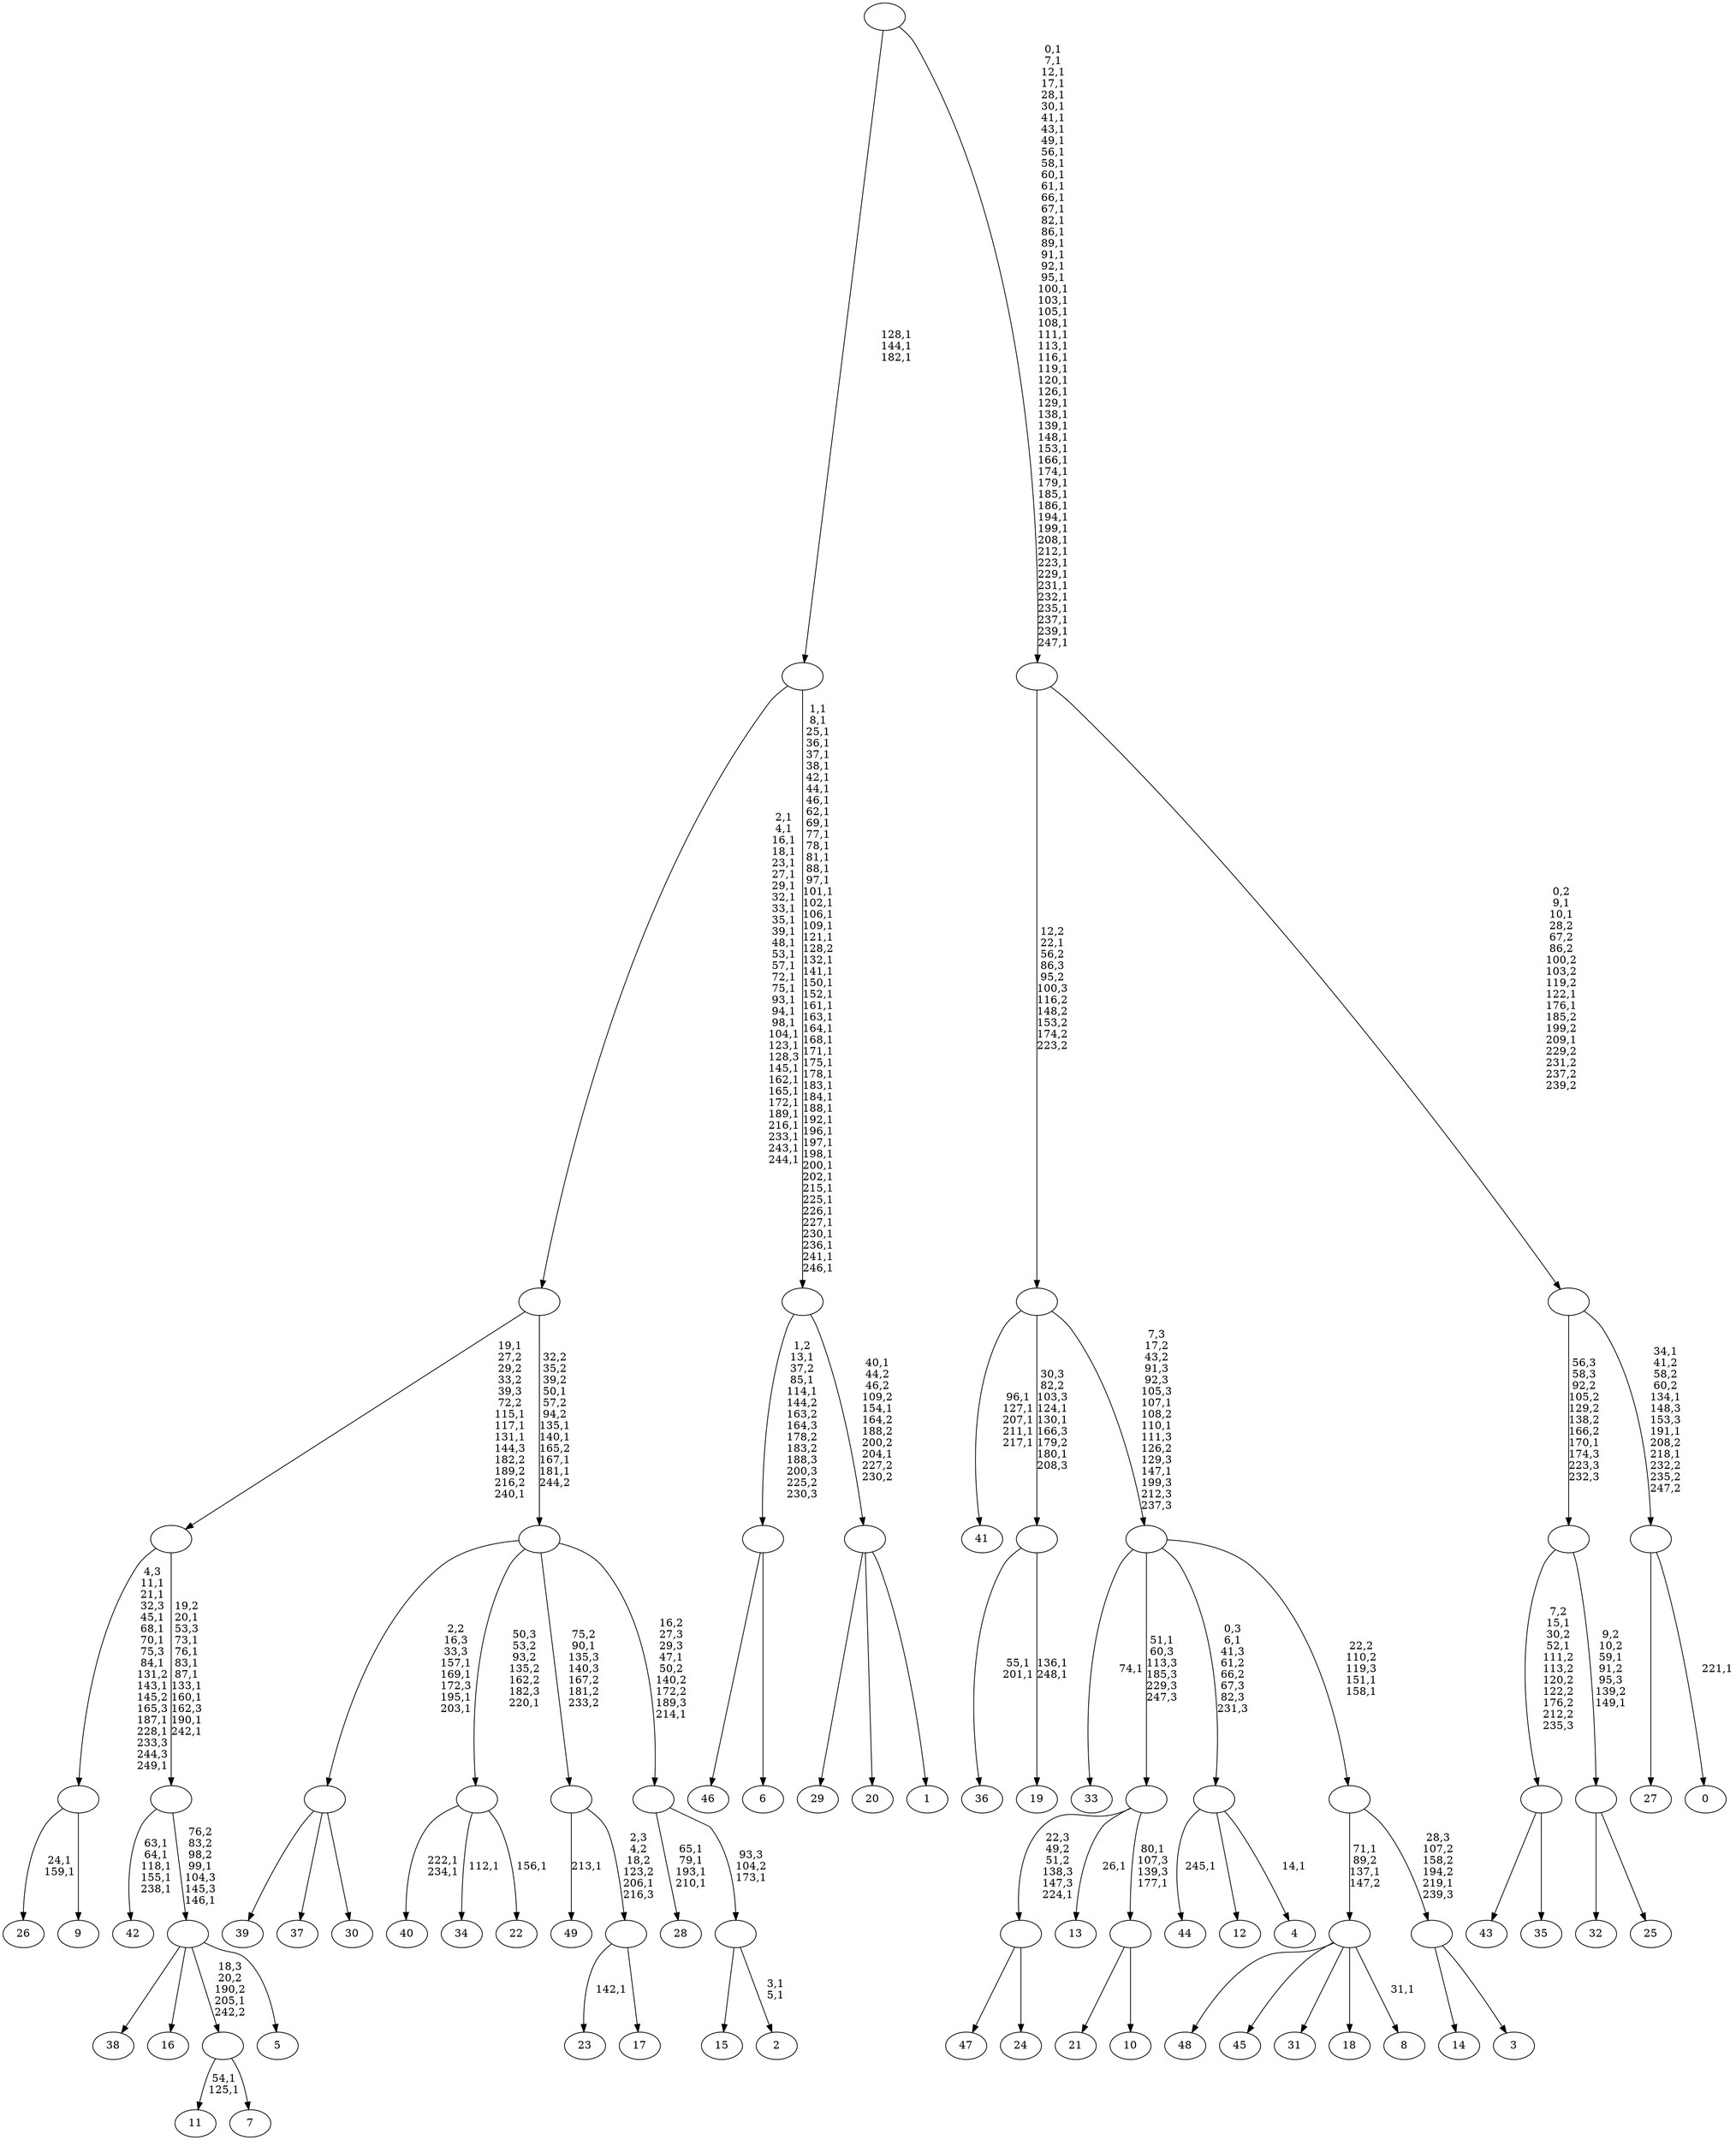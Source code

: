 digraph T {
	300 [label="49"]
	298 [label="48"]
	297 [label="47"]
	296 [label="46"]
	295 [label="45"]
	294 [label="44"]
	292 [label="43"]
	291 [label="42"]
	285 [label="41"]
	279 [label="40"]
	276 [label="39"]
	275 [label="38"]
	274 [label="37"]
	273 [label="36"]
	270 [label="35"]
	269 [label=""]
	267 [label="34"]
	265 [label="33"]
	263 [label="32"]
	262 [label="31"]
	261 [label="30"]
	260 [label=""]
	256 [label="29"]
	255 [label="28"]
	250 [label="27"]
	249 [label="26"]
	246 [label="25"]
	245 [label=""]
	243 [label=""]
	242 [label="24"]
	241 [label=""]
	240 [label="23"]
	238 [label="22"]
	236 [label=""]
	235 [label="21"]
	234 [label="20"]
	233 [label="19"]
	230 [label=""]
	227 [label="18"]
	226 [label="17"]
	225 [label=""]
	224 [label=""]
	223 [label="16"]
	222 [label="15"]
	221 [label="14"]
	220 [label="13"]
	218 [label="12"]
	217 [label="11"]
	214 [label="10"]
	213 [label=""]
	211 [label=""]
	210 [label="9"]
	209 [label=""]
	199 [label="8"]
	197 [label=""]
	195 [label="7"]
	194 [label=""]
	193 [label="6"]
	192 [label=""]
	189 [label="5"]
	188 [label=""]
	186 [label=""]
	177 [label=""]
	172 [label="4"]
	170 [label=""]
	169 [label="3"]
	168 [label=""]
	167 [label=""]
	165 [label=""]
	162 [label=""]
	161 [label="2"]
	158 [label=""]
	157 [label=""]
	155 [label=""]
	150 [label=""]
	120 [label="1"]
	119 [label=""]
	116 [label=""]
	67 [label=""]
	64 [label="0"]
	62 [label=""]
	58 [label=""]
	53 [label=""]
	0 [label=""]
	269 -> 292 [label=""]
	269 -> 270 [label=""]
	260 -> 276 [label=""]
	260 -> 274 [label=""]
	260 -> 261 [label=""]
	245 -> 263 [label=""]
	245 -> 246 [label=""]
	243 -> 245 [label="9,2\n10,2\n59,1\n91,2\n95,3\n139,2\n149,1"]
	243 -> 269 [label="7,2\n15,1\n30,2\n52,1\n111,2\n113,2\n120,2\n122,2\n176,2\n212,2\n235,3"]
	241 -> 297 [label=""]
	241 -> 242 [label=""]
	236 -> 238 [label="156,1"]
	236 -> 267 [label="112,1"]
	236 -> 279 [label="222,1\n234,1"]
	230 -> 233 [label="136,1\n248,1"]
	230 -> 273 [label="55,1\n201,1"]
	225 -> 240 [label="142,1"]
	225 -> 226 [label=""]
	224 -> 300 [label="213,1"]
	224 -> 225 [label="2,3\n4,2\n18,2\n123,2\n206,1\n216,3"]
	213 -> 235 [label=""]
	213 -> 214 [label=""]
	211 -> 213 [label="80,1\n107,3\n139,3\n177,1"]
	211 -> 220 [label="26,1"]
	211 -> 241 [label="22,3\n49,2\n51,2\n138,3\n147,3\n224,1"]
	209 -> 249 [label="24,1\n159,1"]
	209 -> 210 [label=""]
	197 -> 199 [label="31,1"]
	197 -> 298 [label=""]
	197 -> 295 [label=""]
	197 -> 262 [label=""]
	197 -> 227 [label=""]
	194 -> 217 [label="54,1\n125,1"]
	194 -> 195 [label=""]
	192 -> 296 [label=""]
	192 -> 193 [label=""]
	188 -> 275 [label=""]
	188 -> 223 [label=""]
	188 -> 194 [label="18,3\n20,2\n190,2\n205,1\n242,2"]
	188 -> 189 [label=""]
	186 -> 188 [label="76,2\n83,2\n98,2\n99,1\n104,3\n145,3\n146,1"]
	186 -> 291 [label="63,1\n64,1\n118,1\n155,1\n238,1"]
	177 -> 186 [label="19,2\n20,1\n53,3\n73,1\n76,1\n83,1\n87,1\n133,1\n160,1\n162,3\n190,1\n242,1"]
	177 -> 209 [label="4,3\n11,1\n21,1\n32,3\n45,1\n68,1\n70,1\n75,3\n84,1\n131,2\n143,1\n145,2\n165,3\n187,1\n228,1\n233,3\n244,3\n249,1"]
	170 -> 172 [label="14,1"]
	170 -> 294 [label="245,1"]
	170 -> 218 [label=""]
	168 -> 221 [label=""]
	168 -> 169 [label=""]
	167 -> 197 [label="71,1\n89,2\n137,1\n147,2"]
	167 -> 168 [label="28,3\n107,2\n158,2\n194,2\n219,1\n239,3"]
	165 -> 167 [label="22,2\n110,2\n119,3\n151,1\n158,1"]
	165 -> 265 [label="74,1"]
	165 -> 211 [label="51,1\n60,3\n113,3\n185,3\n229,3\n247,3"]
	165 -> 170 [label="0,3\n6,1\n41,3\n61,2\n66,2\n67,3\n82,3\n231,3"]
	162 -> 165 [label="7,3\n17,2\n43,2\n91,3\n92,3\n105,3\n107,1\n108,2\n110,1\n111,3\n126,2\n129,3\n147,1\n199,3\n212,3\n237,3"]
	162 -> 230 [label="30,3\n82,2\n103,3\n124,1\n130,1\n166,3\n179,2\n180,1\n208,3"]
	162 -> 285 [label="96,1\n127,1\n207,1\n211,1\n217,1"]
	158 -> 161 [label="3,1\n5,1"]
	158 -> 222 [label=""]
	157 -> 255 [label="65,1\n79,1\n193,1\n210,1"]
	157 -> 158 [label="93,3\n104,2\n173,1"]
	155 -> 157 [label="16,2\n27,3\n29,3\n47,1\n50,2\n140,2\n172,2\n189,3\n214,1"]
	155 -> 260 [label="2,2\n16,3\n33,3\n157,1\n169,1\n172,3\n195,1\n203,1"]
	155 -> 236 [label="50,3\n53,2\n93,2\n135,2\n162,2\n182,3\n220,1"]
	155 -> 224 [label="75,2\n90,1\n135,3\n140,3\n167,2\n181,2\n233,2"]
	150 -> 155 [label="32,2\n35,2\n39,2\n50,1\n57,2\n94,2\n135,1\n140,1\n165,2\n167,1\n181,1\n244,2"]
	150 -> 177 [label="19,1\n27,2\n29,2\n33,2\n39,3\n72,2\n115,1\n117,1\n131,1\n144,3\n182,2\n189,2\n216,2\n240,1"]
	119 -> 256 [label=""]
	119 -> 234 [label=""]
	119 -> 120 [label=""]
	116 -> 119 [label="40,1\n44,2\n46,2\n109,2\n154,1\n164,2\n188,2\n200,2\n204,1\n227,2\n230,2"]
	116 -> 192 [label="1,2\n13,1\n37,2\n85,1\n114,1\n144,2\n163,2\n164,3\n178,2\n183,2\n188,3\n200,3\n225,2\n230,3"]
	67 -> 116 [label="1,1\n8,1\n25,1\n36,1\n37,1\n38,1\n42,1\n44,1\n46,1\n62,1\n69,1\n77,1\n78,1\n81,1\n88,1\n97,1\n101,1\n102,1\n106,1\n109,1\n121,1\n128,2\n132,1\n141,1\n150,1\n152,1\n161,1\n163,1\n164,1\n168,1\n171,1\n175,1\n178,1\n183,1\n184,1\n188,1\n192,1\n196,1\n197,1\n198,1\n200,1\n202,1\n215,1\n225,1\n226,1\n227,1\n230,1\n236,1\n241,1\n246,1"]
	67 -> 150 [label="2,1\n4,1\n16,1\n18,1\n23,1\n27,1\n29,1\n32,1\n33,1\n35,1\n39,1\n48,1\n53,1\n57,1\n72,1\n75,1\n93,1\n94,1\n98,1\n104,1\n123,1\n128,3\n145,1\n162,1\n165,1\n172,1\n189,1\n216,1\n233,1\n243,1\n244,1"]
	62 -> 64 [label="221,1"]
	62 -> 250 [label=""]
	58 -> 62 [label="34,1\n41,2\n58,2\n60,2\n134,1\n148,3\n153,3\n191,1\n208,2\n218,1\n232,2\n235,2\n247,2"]
	58 -> 243 [label="56,3\n58,3\n92,2\n105,2\n129,2\n138,2\n166,2\n170,1\n174,3\n223,3\n232,3"]
	53 -> 58 [label="0,2\n9,1\n10,1\n28,2\n67,2\n86,2\n100,2\n103,2\n119,2\n122,1\n176,1\n185,2\n199,2\n209,1\n229,2\n231,2\n237,2\n239,2"]
	53 -> 162 [label="12,2\n22,1\n56,2\n86,3\n95,2\n100,3\n116,2\n148,2\n153,2\n174,2\n223,2"]
	0 -> 53 [label="0,1\n7,1\n12,1\n17,1\n28,1\n30,1\n41,1\n43,1\n49,1\n56,1\n58,1\n60,1\n61,1\n66,1\n67,1\n82,1\n86,1\n89,1\n91,1\n92,1\n95,1\n100,1\n103,1\n105,1\n108,1\n111,1\n113,1\n116,1\n119,1\n120,1\n126,1\n129,1\n138,1\n139,1\n148,1\n153,1\n166,1\n174,1\n179,1\n185,1\n186,1\n194,1\n199,1\n208,1\n212,1\n223,1\n229,1\n231,1\n232,1\n235,1\n237,1\n239,1\n247,1"]
	0 -> 67 [label="128,1\n144,1\n182,1"]
}
